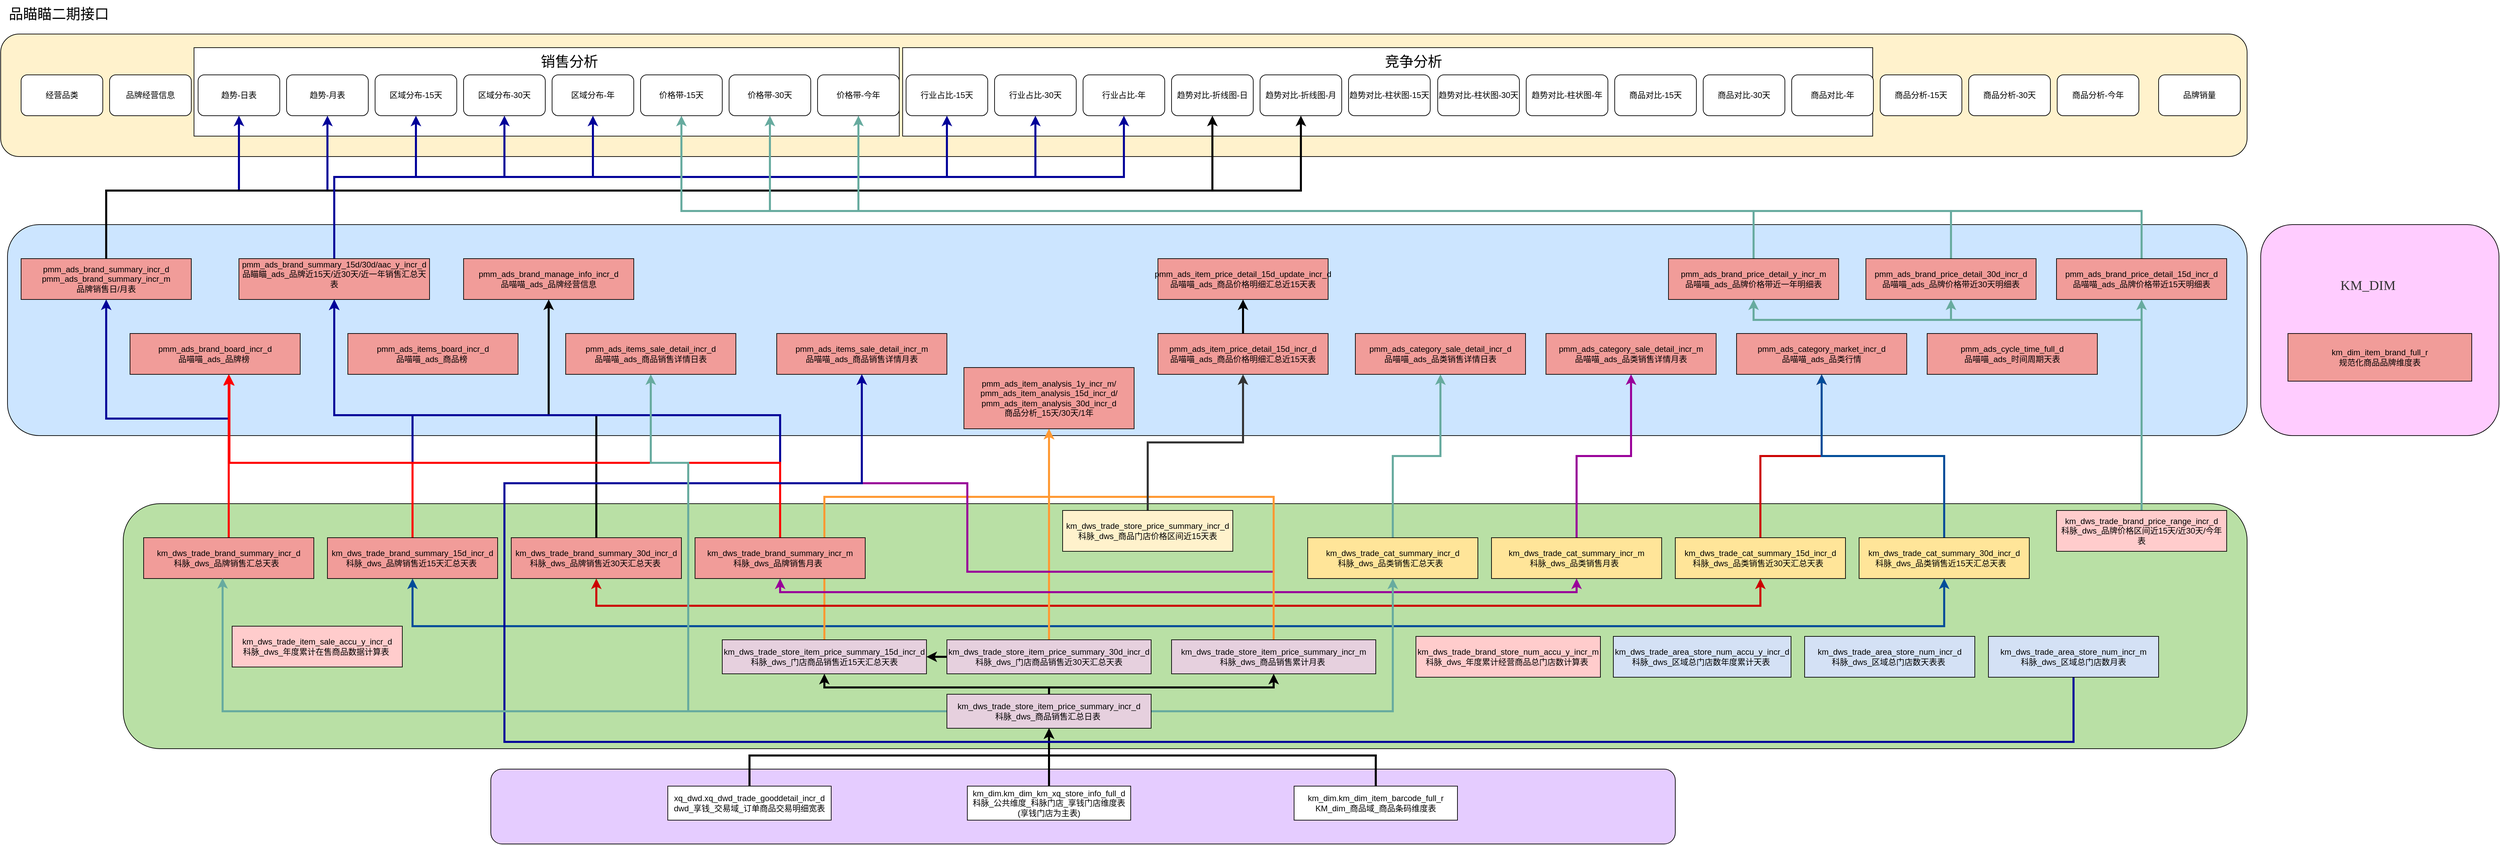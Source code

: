<mxfile version="20.0.3" type="github">
  <diagram id="GRXdiFUCXMEvRZ6O4-sm" name="Page-1">
    <mxGraphModel dx="3504" dy="2312" grid="1" gridSize="10" guides="1" tooltips="1" connect="1" arrows="1" fold="1" page="1" pageScale="1" pageWidth="827" pageHeight="1169" math="0" shadow="0">
      <root>
        <mxCell id="0" />
        <mxCell id="1" parent="0" />
        <mxCell id="sKljZsfezUYDjj32Q7vE-23" value="" style="rounded=1;whiteSpace=wrap;html=1;fillColor=#FFF2CC;" vertex="1" parent="1">
          <mxGeometry x="-540" y="-520" width="3300" height="180" as="geometry" />
        </mxCell>
        <mxCell id="sKljZsfezUYDjj32Q7vE-91" value="" style="rounded=0;whiteSpace=wrap;html=1;fontSize=21;strokeWidth=1;fillColor=#FFFFFF;" vertex="1" parent="1">
          <mxGeometry x="785" y="-500" width="1425" height="130" as="geometry" />
        </mxCell>
        <mxCell id="sKljZsfezUYDjj32Q7vE-89" value="" style="rounded=0;whiteSpace=wrap;html=1;fontSize=21;strokeWidth=1;fillColor=#FFFFFF;" vertex="1" parent="1">
          <mxGeometry x="-256" y="-500" width="1036" height="130" as="geometry" />
        </mxCell>
        <mxCell id="sKljZsfezUYDjj32Q7vE-1" value="" style="rounded=1;whiteSpace=wrap;html=1;fillColor=#CCE5FF;" vertex="1" parent="1">
          <mxGeometry x="-530" y="-240" width="3290" height="310" as="geometry" />
        </mxCell>
        <mxCell id="lTun4g1Iqe6OSymW2BlE-7" value="" style="rounded=1;whiteSpace=wrap;html=1;fillColor=#B9E0A5;" parent="1" vertex="1">
          <mxGeometry x="-360" y="170" width="3120" height="360" as="geometry" />
        </mxCell>
        <mxCell id="lTun4g1Iqe6OSymW2BlE-1" value="" style="rounded=1;whiteSpace=wrap;html=1;fillColor=#E5CCFF;" parent="1" vertex="1">
          <mxGeometry x="180" y="560" width="1740" height="110" as="geometry" />
        </mxCell>
        <mxCell id="lTun4g1Iqe6OSymW2BlE-10" style="edgeStyle=orthogonalEdgeStyle;rounded=0;orthogonalLoop=1;jettySize=auto;html=1;entryX=0.5;entryY=1;entryDx=0;entryDy=0;strokeWidth=3;" parent="1" source="lTun4g1Iqe6OSymW2BlE-2" target="lTun4g1Iqe6OSymW2BlE-9" edge="1">
          <mxGeometry relative="1" as="geometry">
            <Array as="points">
              <mxPoint x="560" y="540" />
              <mxPoint x="1000" y="540" />
            </Array>
          </mxGeometry>
        </mxCell>
        <mxCell id="lTun4g1Iqe6OSymW2BlE-2" value="&lt;div class=&quot;mind-clipboard&quot;&gt;xq_dwd.xq_dwd_trade_gooddetail_incr_d&lt;div&gt;dwd_享钱_交易域_订单商品交易明细宽表&lt;br&gt;&lt;/div&gt;&lt;/div&gt;" style="rounded=0;whiteSpace=wrap;html=1;fillColor=#FFFFFF;" parent="1" vertex="1">
          <mxGeometry x="440" y="585" width="240" height="50" as="geometry" />
        </mxCell>
        <mxCell id="lTun4g1Iqe6OSymW2BlE-11" style="edgeStyle=orthogonalEdgeStyle;rounded=0;orthogonalLoop=1;jettySize=auto;html=1;entryX=0.5;entryY=1;entryDx=0;entryDy=0;strokeWidth=3;" parent="1" source="lTun4g1Iqe6OSymW2BlE-3" target="lTun4g1Iqe6OSymW2BlE-9" edge="1">
          <mxGeometry relative="1" as="geometry" />
        </mxCell>
        <mxCell id="lTun4g1Iqe6OSymW2BlE-3" value="&lt;div class=&quot;mind-clipboard&quot;&gt;&lt;div&gt;&lt;div class=&quot;mind-clipboard&quot;&gt;km_dim.km_dim_km_xq_store_info_full_d&lt;div&gt;科脉_公共维度_科脉门店_享钱门店维度表(享钱门店为主表)&lt;/div&gt;&lt;/div&gt;&lt;/div&gt;&lt;/div&gt;" style="rounded=0;whiteSpace=wrap;html=1;fillColor=#FFFFFF;" parent="1" vertex="1">
          <mxGeometry x="880" y="585" width="240" height="50" as="geometry" />
        </mxCell>
        <mxCell id="lTun4g1Iqe6OSymW2BlE-12" style="edgeStyle=orthogonalEdgeStyle;rounded=0;orthogonalLoop=1;jettySize=auto;html=1;strokeWidth=3;" parent="1" source="lTun4g1Iqe6OSymW2BlE-4" target="lTun4g1Iqe6OSymW2BlE-9" edge="1">
          <mxGeometry relative="1" as="geometry">
            <Array as="points">
              <mxPoint x="1480" y="540" />
              <mxPoint x="1000" y="540" />
            </Array>
          </mxGeometry>
        </mxCell>
        <mxCell id="lTun4g1Iqe6OSymW2BlE-4" value="&lt;div class=&quot;mind-clipboard&quot;&gt;&lt;div class=&quot;mind-clipboard&quot;&gt;&lt;div class=&quot;mind-clipboard&quot;&gt;km_dim.km_dim_item_barcode_full_r&lt;div&gt;KM_dim_商品域_商品条码维度表&lt;/div&gt;&lt;/div&gt;&lt;/div&gt;&lt;/div&gt;" style="rounded=0;whiteSpace=wrap;html=1;fillColor=#FFFFFF;" parent="1" vertex="1">
          <mxGeometry x="1360" y="585" width="240" height="50" as="geometry" />
        </mxCell>
        <mxCell id="lTun4g1Iqe6OSymW2BlE-16" style="edgeStyle=orthogonalEdgeStyle;rounded=0;orthogonalLoop=1;jettySize=auto;html=1;strokeWidth=3;" parent="1" source="lTun4g1Iqe6OSymW2BlE-9" target="lTun4g1Iqe6OSymW2BlE-13" edge="1">
          <mxGeometry relative="1" as="geometry">
            <Array as="points">
              <mxPoint x="1000" y="440" />
              <mxPoint x="670" y="440" />
            </Array>
          </mxGeometry>
        </mxCell>
        <mxCell id="lTun4g1Iqe6OSymW2BlE-17" style="edgeStyle=orthogonalEdgeStyle;rounded=0;orthogonalLoop=1;jettySize=auto;html=1;strokeWidth=3;" parent="1" source="lTun4g1Iqe6OSymW2BlE-9" target="lTun4g1Iqe6OSymW2BlE-15" edge="1">
          <mxGeometry relative="1" as="geometry">
            <Array as="points">
              <mxPoint x="1000" y="440" />
              <mxPoint x="1330" y="440" />
            </Array>
          </mxGeometry>
        </mxCell>
        <mxCell id="lTun4g1Iqe6OSymW2BlE-9" value="&lt;div class=&quot;mind-clipboard&quot;&gt;&lt;div&gt;&lt;div class=&quot;mind-clipboard&quot;&gt;km_dws_trade_store_item_price_summary_incr_d&lt;div&gt;科脉_dws_商品销售汇总日表&amp;nbsp;&lt;br&gt;&lt;/div&gt;&lt;/div&gt;&lt;/div&gt;&lt;/div&gt;" style="rounded=0;whiteSpace=wrap;html=1;fillColor=#FFFFFF;" parent="1" vertex="1">
          <mxGeometry x="850" y="450" width="300" height="50" as="geometry" />
        </mxCell>
        <mxCell id="sKljZsfezUYDjj32Q7vE-51" style="edgeStyle=orthogonalEdgeStyle;rounded=0;orthogonalLoop=1;jettySize=auto;html=1;entryX=0.5;entryY=1;entryDx=0;entryDy=0;fillColor=#994C00;strokeWidth=3;strokeColor=#004C99;" edge="1" parent="1" source="lTun4g1Iqe6OSymW2BlE-13" target="lTun4g1Iqe6OSymW2BlE-20">
          <mxGeometry relative="1" as="geometry">
            <Array as="points">
              <mxPoint x="670" y="350" />
              <mxPoint x="65" y="350" />
            </Array>
          </mxGeometry>
        </mxCell>
        <mxCell id="sKljZsfezUYDjj32Q7vE-58" style="edgeStyle=orthogonalEdgeStyle;rounded=0;orthogonalLoop=1;jettySize=auto;html=1;entryX=0.5;entryY=1;entryDx=0;entryDy=0;strokeColor=#004C99;fillColor=#994C00;strokeWidth=3;" edge="1" parent="1" source="lTun4g1Iqe6OSymW2BlE-13" target="lTun4g1Iqe6OSymW2BlE-28">
          <mxGeometry relative="1" as="geometry">
            <Array as="points">
              <mxPoint x="670" y="350" />
              <mxPoint x="2315" y="350" />
            </Array>
          </mxGeometry>
        </mxCell>
        <mxCell id="sKljZsfezUYDjj32Q7vE-82" style="edgeStyle=orthogonalEdgeStyle;rounded=0;orthogonalLoop=1;jettySize=auto;html=1;entryX=0.5;entryY=1;entryDx=0;entryDy=0;strokeColor=#FF9933;strokeWidth=3;fillColor=#994C00;" edge="1" parent="1" source="lTun4g1Iqe6OSymW2BlE-13" target="sKljZsfezUYDjj32Q7vE-9">
          <mxGeometry relative="1" as="geometry">
            <Array as="points">
              <mxPoint x="670" y="160" />
              <mxPoint x="1000" y="160" />
            </Array>
          </mxGeometry>
        </mxCell>
        <mxCell id="lTun4g1Iqe6OSymW2BlE-13" value="&lt;div class=&quot;mind-clipboard&quot;&gt;&lt;div&gt;&lt;div class=&quot;mind-clipboard&quot;&gt;&lt;div&gt;&lt;div class=&quot;mind-clipboard&quot;&gt;&lt;div&gt;km_dws_trade_store_item_price_summary_15d_incr_d&lt;br&gt;&lt;/div&gt;&lt;div&gt;科脉_dws_门店商品销售近15天汇总天表&lt;br&gt;&lt;/div&gt;&lt;/div&gt;&lt;/div&gt;&lt;/div&gt;&lt;/div&gt;&lt;/div&gt;" style="rounded=0;whiteSpace=wrap;html=1;fillColor=#E6D0DE;" parent="1" vertex="1">
          <mxGeometry x="520" y="370" width="300" height="50" as="geometry" />
        </mxCell>
        <mxCell id="lTun4g1Iqe6OSymW2BlE-18" style="edgeStyle=orthogonalEdgeStyle;rounded=0;orthogonalLoop=1;jettySize=auto;html=1;entryX=1;entryY=0.5;entryDx=0;entryDy=0;strokeWidth=3;" parent="1" source="lTun4g1Iqe6OSymW2BlE-14" target="lTun4g1Iqe6OSymW2BlE-13" edge="1">
          <mxGeometry relative="1" as="geometry" />
        </mxCell>
        <mxCell id="sKljZsfezUYDjj32Q7vE-52" style="edgeStyle=orthogonalEdgeStyle;rounded=0;orthogonalLoop=1;jettySize=auto;html=1;entryX=0.5;entryY=1;entryDx=0;entryDy=0;strokeColor=#CC0000;strokeWidth=3;" edge="1" parent="1" source="lTun4g1Iqe6OSymW2BlE-14" target="lTun4g1Iqe6OSymW2BlE-21">
          <mxGeometry relative="1" as="geometry">
            <Array as="points">
              <mxPoint x="1000" y="320" />
              <mxPoint x="335" y="320" />
            </Array>
          </mxGeometry>
        </mxCell>
        <mxCell id="sKljZsfezUYDjj32Q7vE-56" style="edgeStyle=orthogonalEdgeStyle;rounded=0;orthogonalLoop=1;jettySize=auto;html=1;entryX=0.5;entryY=1;entryDx=0;entryDy=0;strokeColor=#CC0000;strokeWidth=3;" edge="1" parent="1" source="lTun4g1Iqe6OSymW2BlE-14" target="lTun4g1Iqe6OSymW2BlE-27">
          <mxGeometry relative="1" as="geometry">
            <Array as="points">
              <mxPoint x="1000" y="320" />
              <mxPoint x="2045" y="320" />
            </Array>
          </mxGeometry>
        </mxCell>
        <mxCell id="sKljZsfezUYDjj32Q7vE-81" style="edgeStyle=orthogonalEdgeStyle;rounded=0;orthogonalLoop=1;jettySize=auto;html=1;entryX=0.5;entryY=1;entryDx=0;entryDy=0;strokeColor=#FF9933;strokeWidth=3;fillColor=#994C00;" edge="1" parent="1" source="lTun4g1Iqe6OSymW2BlE-14" target="sKljZsfezUYDjj32Q7vE-9">
          <mxGeometry relative="1" as="geometry" />
        </mxCell>
        <mxCell id="lTun4g1Iqe6OSymW2BlE-14" value="&lt;div class=&quot;mind-clipboard&quot;&gt;&lt;div&gt;&lt;div class=&quot;mind-clipboard&quot;&gt;&lt;div&gt;&lt;div class=&quot;mind-clipboard&quot;&gt;&lt;div&gt;km_dws_trade_store_item_price_summary_30d_incr_d&lt;br&gt;&lt;/div&gt;&lt;div&gt;科脉_dws_门店商品销售近30天汇总天表&lt;br&gt;&lt;/div&gt;&lt;/div&gt;&lt;/div&gt;&lt;/div&gt;&lt;/div&gt;&lt;/div&gt;" style="rounded=0;whiteSpace=wrap;html=1;fillColor=#E6D0DE;" parent="1" vertex="1">
          <mxGeometry x="850" y="370" width="300" height="50" as="geometry" />
        </mxCell>
        <mxCell id="sKljZsfezUYDjj32Q7vE-53" style="edgeStyle=orthogonalEdgeStyle;rounded=0;orthogonalLoop=1;jettySize=auto;html=1;strokeWidth=3;strokeColor=#990099;" edge="1" parent="1" source="lTun4g1Iqe6OSymW2BlE-15" target="lTun4g1Iqe6OSymW2BlE-22">
          <mxGeometry relative="1" as="geometry">
            <Array as="points">
              <mxPoint x="1330" y="300" />
              <mxPoint x="605" y="300" />
            </Array>
          </mxGeometry>
        </mxCell>
        <mxCell id="sKljZsfezUYDjj32Q7vE-55" style="edgeStyle=orthogonalEdgeStyle;rounded=0;orthogonalLoop=1;jettySize=auto;html=1;strokeColor=#990099;strokeWidth=3;" edge="1" parent="1" source="lTun4g1Iqe6OSymW2BlE-15" target="lTun4g1Iqe6OSymW2BlE-26">
          <mxGeometry relative="1" as="geometry">
            <Array as="points">
              <mxPoint x="1330" y="300" />
              <mxPoint x="1775" y="300" />
            </Array>
          </mxGeometry>
        </mxCell>
        <mxCell id="sKljZsfezUYDjj32Q7vE-67" style="edgeStyle=orthogonalEdgeStyle;rounded=0;orthogonalLoop=1;jettySize=auto;html=1;strokeColor=#990099;strokeWidth=3;fillColor=#994C00;" edge="1" parent="1" source="lTun4g1Iqe6OSymW2BlE-15" target="sKljZsfezUYDjj32Q7vE-8">
          <mxGeometry relative="1" as="geometry">
            <Array as="points">
              <mxPoint x="1330" y="270" />
              <mxPoint x="880" y="270" />
              <mxPoint x="880" y="140" />
              <mxPoint x="725" y="140" />
            </Array>
          </mxGeometry>
        </mxCell>
        <mxCell id="sKljZsfezUYDjj32Q7vE-83" style="edgeStyle=orthogonalEdgeStyle;rounded=0;orthogonalLoop=1;jettySize=auto;html=1;entryX=0.5;entryY=1;entryDx=0;entryDy=0;strokeColor=#FF9933;strokeWidth=3;fillColor=#994C00;" edge="1" parent="1" source="lTun4g1Iqe6OSymW2BlE-15" target="sKljZsfezUYDjj32Q7vE-9">
          <mxGeometry relative="1" as="geometry">
            <Array as="points">
              <mxPoint x="1330" y="160" />
              <mxPoint x="1000" y="160" />
            </Array>
          </mxGeometry>
        </mxCell>
        <mxCell id="lTun4g1Iqe6OSymW2BlE-15" value="&lt;div class=&quot;mind-clipboard&quot;&gt;&lt;div&gt;&lt;div class=&quot;mind-clipboard&quot;&gt;&lt;div&gt;&lt;div class=&quot;mind-clipboard&quot;&gt;&lt;div&gt;km_dws_trade_store_item_price_summary_incr_m&lt;/div&gt;&lt;div&gt;科脉_dws_商品销售累计月表&amp;nbsp;&lt;br&gt;&lt;/div&gt;&lt;/div&gt;&lt;/div&gt;&lt;/div&gt;&lt;/div&gt;&lt;/div&gt;" style="rounded=0;whiteSpace=wrap;html=1;fillColor=#E6D0DE;" parent="1" vertex="1">
          <mxGeometry x="1180" y="370" width="300" height="50" as="geometry" />
        </mxCell>
        <mxCell id="sKljZsfezUYDjj32Q7vE-70" style="edgeStyle=orthogonalEdgeStyle;rounded=0;orthogonalLoop=1;jettySize=auto;html=1;entryX=0.5;entryY=1;entryDx=0;entryDy=0;strokeColor=#000099;strokeWidth=3;fillColor=#994C00;" edge="1" parent="1" source="lTun4g1Iqe6OSymW2BlE-19" target="sKljZsfezUYDjj32Q7vE-2">
          <mxGeometry relative="1" as="geometry" />
        </mxCell>
        <mxCell id="sKljZsfezUYDjj32Q7vE-74" style="edgeStyle=orthogonalEdgeStyle;rounded=0;orthogonalLoop=1;jettySize=auto;html=1;entryX=0.58;entryY=1;entryDx=0;entryDy=0;entryPerimeter=0;strokeColor=#FF0000;strokeWidth=3;fillColor=#994C00;" edge="1" parent="1" source="lTun4g1Iqe6OSymW2BlE-19" target="sKljZsfezUYDjj32Q7vE-3">
          <mxGeometry relative="1" as="geometry" />
        </mxCell>
        <mxCell id="lTun4g1Iqe6OSymW2BlE-19" value="&lt;div class=&quot;mind-clipboard&quot;&gt;&lt;div&gt;&lt;div class=&quot;mind-clipboard&quot;&gt;&lt;div&gt;&lt;div class=&quot;mind-clipboard&quot;&gt;&lt;div&gt;km_dws_trade_brand_summary_incr_d&lt;div&gt;科脉_dws_品牌销售汇总天表&amp;nbsp;&amp;nbsp;&lt;/div&gt;&lt;/div&gt;&lt;/div&gt;&lt;/div&gt;&lt;/div&gt;&lt;/div&gt;&lt;/div&gt;" style="rounded=0;whiteSpace=wrap;html=1;fillColor=#F19C99;" parent="1" vertex="1">
          <mxGeometry x="-330" y="220" width="250" height="60" as="geometry" />
        </mxCell>
        <mxCell id="sKljZsfezUYDjj32Q7vE-71" style="edgeStyle=orthogonalEdgeStyle;rounded=0;orthogonalLoop=1;jettySize=auto;html=1;strokeColor=#000099;strokeWidth=3;fillColor=#994C00;" edge="1" parent="1" source="lTun4g1Iqe6OSymW2BlE-20" target="sKljZsfezUYDjj32Q7vE-4">
          <mxGeometry relative="1" as="geometry">
            <Array as="points">
              <mxPoint x="65" y="40" />
              <mxPoint x="-50" y="40" />
            </Array>
          </mxGeometry>
        </mxCell>
        <mxCell id="sKljZsfezUYDjj32Q7vE-76" style="edgeStyle=orthogonalEdgeStyle;rounded=0;orthogonalLoop=1;jettySize=auto;html=1;entryX=0.58;entryY=1.017;entryDx=0;entryDy=0;entryPerimeter=0;strokeColor=#FF0000;strokeWidth=3;fillColor=#994C00;" edge="1" parent="1" source="lTun4g1Iqe6OSymW2BlE-20" target="sKljZsfezUYDjj32Q7vE-3">
          <mxGeometry relative="1" as="geometry">
            <Array as="points">
              <mxPoint x="65" y="110" />
              <mxPoint x="-205" y="110" />
            </Array>
          </mxGeometry>
        </mxCell>
        <mxCell id="lTun4g1Iqe6OSymW2BlE-20" value="&lt;div class=&quot;mind-clipboard&quot;&gt;&lt;div&gt;&lt;div class=&quot;mind-clipboard&quot;&gt;&lt;div&gt;&lt;div class=&quot;mind-clipboard&quot;&gt;&lt;div&gt;&lt;div class=&quot;mind-clipboard&quot;&gt;&lt;div&gt;&lt;div class=&quot;mind-clipboard&quot;&gt;km_dws_trade_brand_summary_15d_incr_d&lt;div&gt;科脉_dws_品牌销售近15天汇总天表&amp;nbsp;&lt;br&gt;&lt;/div&gt;&lt;/div&gt;&lt;/div&gt;&lt;/div&gt;&lt;/div&gt;&lt;/div&gt;&lt;/div&gt;&lt;/div&gt;&lt;/div&gt;&lt;/div&gt;" style="rounded=0;whiteSpace=wrap;html=1;fillColor=#F19C99;" parent="1" vertex="1">
          <mxGeometry x="-60" y="220" width="250" height="60" as="geometry" />
        </mxCell>
        <mxCell id="sKljZsfezUYDjj32Q7vE-72" style="edgeStyle=orthogonalEdgeStyle;rounded=0;orthogonalLoop=1;jettySize=auto;html=1;entryX=0.5;entryY=1;entryDx=0;entryDy=0;strokeColor=#000099;strokeWidth=3;fillColor=#994C00;" edge="1" parent="1" source="lTun4g1Iqe6OSymW2BlE-21" target="sKljZsfezUYDjj32Q7vE-4">
          <mxGeometry relative="1" as="geometry">
            <Array as="points">
              <mxPoint x="335" y="40" />
              <mxPoint x="-50" y="40" />
            </Array>
          </mxGeometry>
        </mxCell>
        <mxCell id="sKljZsfezUYDjj32Q7vE-77" style="edgeStyle=orthogonalEdgeStyle;rounded=0;orthogonalLoop=1;jettySize=auto;html=1;entryX=0.584;entryY=1.017;entryDx=0;entryDy=0;entryPerimeter=0;strokeColor=#FF0000;strokeWidth=3;fillColor=#994C00;" edge="1" parent="1" source="lTun4g1Iqe6OSymW2BlE-21" target="sKljZsfezUYDjj32Q7vE-3">
          <mxGeometry relative="1" as="geometry">
            <Array as="points">
              <mxPoint x="335" y="110" />
              <mxPoint x="-204" y="110" />
            </Array>
          </mxGeometry>
        </mxCell>
        <mxCell id="sKljZsfezUYDjj32Q7vE-87" style="edgeStyle=orthogonalEdgeStyle;rounded=0;orthogonalLoop=1;jettySize=auto;html=1;entryX=0.5;entryY=1;entryDx=0;entryDy=0;strokeColor=#000000;strokeWidth=3;fillColor=#994C00;" edge="1" parent="1" source="lTun4g1Iqe6OSymW2BlE-21" target="sKljZsfezUYDjj32Q7vE-6">
          <mxGeometry relative="1" as="geometry">
            <Array as="points">
              <mxPoint x="335" y="40" />
              <mxPoint x="265" y="40" />
            </Array>
          </mxGeometry>
        </mxCell>
        <mxCell id="lTun4g1Iqe6OSymW2BlE-21" value="&lt;div class=&quot;mind-clipboard&quot;&gt;&lt;div&gt;&lt;div class=&quot;mind-clipboard&quot;&gt;&lt;div&gt;&lt;div class=&quot;mind-clipboard&quot;&gt;&lt;div&gt;&lt;div class=&quot;mind-clipboard&quot;&gt;&lt;div&gt;km_dws_trade_brand_summary_30d_incr_d&lt;div&gt;科脉_dws_品牌销售近30天汇总天表&amp;nbsp;&lt;/div&gt;&lt;/div&gt;&lt;/div&gt;&lt;/div&gt;&lt;/div&gt;&lt;/div&gt;&lt;/div&gt;&lt;/div&gt;&lt;/div&gt;" style="rounded=0;whiteSpace=wrap;html=1;fillColor=#F19C99;" parent="1" vertex="1">
          <mxGeometry x="210" y="220" width="250" height="60" as="geometry" />
        </mxCell>
        <mxCell id="sKljZsfezUYDjj32Q7vE-73" style="edgeStyle=orthogonalEdgeStyle;rounded=0;orthogonalLoop=1;jettySize=auto;html=1;entryX=0.5;entryY=1;entryDx=0;entryDy=0;strokeColor=#000099;strokeWidth=3;fillColor=#994C00;" edge="1" parent="1" source="lTun4g1Iqe6OSymW2BlE-22" target="sKljZsfezUYDjj32Q7vE-4">
          <mxGeometry relative="1" as="geometry">
            <Array as="points">
              <mxPoint x="605" y="40" />
              <mxPoint x="-50" y="40" />
            </Array>
          </mxGeometry>
        </mxCell>
        <mxCell id="sKljZsfezUYDjj32Q7vE-79" style="edgeStyle=orthogonalEdgeStyle;rounded=0;orthogonalLoop=1;jettySize=auto;html=1;entryX=0.58;entryY=1;entryDx=0;entryDy=0;entryPerimeter=0;strokeColor=#FF0000;strokeWidth=3;fillColor=#994C00;" edge="1" parent="1" source="lTun4g1Iqe6OSymW2BlE-22" target="sKljZsfezUYDjj32Q7vE-3">
          <mxGeometry relative="1" as="geometry">
            <Array as="points">
              <mxPoint x="605" y="110" />
              <mxPoint x="-205" y="110" />
            </Array>
          </mxGeometry>
        </mxCell>
        <mxCell id="lTun4g1Iqe6OSymW2BlE-22" value="&lt;div class=&quot;mind-clipboard&quot;&gt;&lt;div&gt;&lt;div class=&quot;mind-clipboard&quot;&gt;&lt;div&gt;&lt;div class=&quot;mind-clipboard&quot;&gt;&lt;div&gt;&lt;div class=&quot;mind-clipboard&quot;&gt;km_dws_trade_brand_summary_incr_m&lt;div&gt;科脉_dws_品牌销售月表&amp;nbsp;&amp;nbsp;&lt;br&gt;&lt;/div&gt;&lt;/div&gt;&lt;/div&gt;&lt;/div&gt;&lt;/div&gt;&lt;/div&gt;&lt;/div&gt;&lt;/div&gt;" style="rounded=0;whiteSpace=wrap;html=1;fillColor=#F19C99;" parent="1" vertex="1">
          <mxGeometry x="480" y="220" width="250" height="60" as="geometry" />
        </mxCell>
        <mxCell id="sKljZsfezUYDjj32Q7vE-66" style="edgeStyle=orthogonalEdgeStyle;rounded=0;orthogonalLoop=1;jettySize=auto;html=1;entryX=0.5;entryY=1;entryDx=0;entryDy=0;strokeColor=#333333;strokeWidth=3;fillColor=#994C00;" edge="1" parent="1" source="lTun4g1Iqe6OSymW2BlE-24" target="sKljZsfezUYDjj32Q7vE-10">
          <mxGeometry relative="1" as="geometry" />
        </mxCell>
        <mxCell id="lTun4g1Iqe6OSymW2BlE-24" value="&lt;div class=&quot;mind-clipboard&quot;&gt;&lt;div&gt;&lt;div class=&quot;mind-clipboard&quot;&gt;&lt;div&gt;&lt;div class=&quot;mind-clipboard&quot;&gt;&lt;div&gt;&lt;div class=&quot;mind-clipboard&quot;&gt;km_dws_trade_store_price_summary_incr_d&lt;div&gt;科脉_dws_商品门店价格区间近15天表&lt;/div&gt;&lt;/div&gt;&lt;/div&gt;&lt;/div&gt;&lt;/div&gt;&lt;/div&gt;&lt;/div&gt;&lt;/div&gt;" style="rounded=0;whiteSpace=wrap;html=1;fillColor=#FFF2CC;" parent="1" vertex="1">
          <mxGeometry x="1020" y="180" width="250" height="60" as="geometry" />
        </mxCell>
        <mxCell id="sKljZsfezUYDjj32Q7vE-60" style="edgeStyle=orthogonalEdgeStyle;rounded=0;orthogonalLoop=1;jettySize=auto;html=1;entryX=0.5;entryY=1;entryDx=0;entryDy=0;strokeColor=#67AB9F;strokeWidth=3;fillColor=#994C00;" edge="1" parent="1" source="lTun4g1Iqe6OSymW2BlE-25" target="sKljZsfezUYDjj32Q7vE-12">
          <mxGeometry relative="1" as="geometry" />
        </mxCell>
        <mxCell id="lTun4g1Iqe6OSymW2BlE-25" value="&lt;div class=&quot;mind-clipboard&quot;&gt;&lt;div&gt;&lt;div class=&quot;mind-clipboard&quot;&gt;&lt;div&gt;&lt;div class=&quot;mind-clipboard&quot;&gt;&lt;div&gt;&lt;div class=&quot;mind-clipboard&quot;&gt;km_dws_trade_cat_summary_incr_d&lt;div&gt;科脉_dws_品类销售汇总天表&amp;nbsp;&amp;nbsp;&lt;br&gt;&lt;/div&gt;&lt;/div&gt;&lt;/div&gt;&lt;/div&gt;&lt;/div&gt;&lt;/div&gt;&lt;/div&gt;&lt;/div&gt;" style="rounded=0;whiteSpace=wrap;html=1;fillColor=#FFE599;" parent="1" vertex="1">
          <mxGeometry x="1380" y="220" width="250" height="60" as="geometry" />
        </mxCell>
        <mxCell id="sKljZsfezUYDjj32Q7vE-61" style="edgeStyle=orthogonalEdgeStyle;rounded=0;orthogonalLoop=1;jettySize=auto;html=1;strokeColor=#990099;strokeWidth=3;fillColor=#994C00;" edge="1" parent="1" source="lTun4g1Iqe6OSymW2BlE-26" target="sKljZsfezUYDjj32Q7vE-13">
          <mxGeometry relative="1" as="geometry" />
        </mxCell>
        <mxCell id="lTun4g1Iqe6OSymW2BlE-26" value="&lt;div class=&quot;mind-clipboard&quot;&gt;&lt;div&gt;&lt;div class=&quot;mind-clipboard&quot;&gt;&lt;div&gt;&lt;div class=&quot;mind-clipboard&quot;&gt;&lt;div&gt;&lt;div class=&quot;mind-clipboard&quot;&gt;km_dws_trade_cat_summary_incr_m&lt;div&gt;科脉_dws_品类销售月表&amp;nbsp;&amp;nbsp;&lt;br&gt;&lt;/div&gt;&lt;/div&gt;&lt;/div&gt;&lt;/div&gt;&lt;/div&gt;&lt;/div&gt;&lt;/div&gt;&lt;/div&gt;" style="rounded=0;whiteSpace=wrap;html=1;fillColor=#FFE599;" parent="1" vertex="1">
          <mxGeometry x="1650" y="220" width="250" height="60" as="geometry" />
        </mxCell>
        <mxCell id="sKljZsfezUYDjj32Q7vE-62" style="edgeStyle=orthogonalEdgeStyle;rounded=0;orthogonalLoop=1;jettySize=auto;html=1;entryX=0.5;entryY=1;entryDx=0;entryDy=0;strokeColor=#CC0000;strokeWidth=3;fillColor=#994C00;" edge="1" parent="1" source="lTun4g1Iqe6OSymW2BlE-27" target="sKljZsfezUYDjj32Q7vE-14">
          <mxGeometry relative="1" as="geometry" />
        </mxCell>
        <mxCell id="lTun4g1Iqe6OSymW2BlE-27" value="&lt;div class=&quot;mind-clipboard&quot;&gt;&lt;div&gt;&lt;div class=&quot;mind-clipboard&quot;&gt;&lt;div&gt;&lt;div class=&quot;mind-clipboard&quot;&gt;&lt;div&gt;&lt;div class=&quot;mind-clipboard&quot;&gt;km_dws_trade_cat_summary_15d_incr_d&lt;div&gt;科脉_dws_品类销售近30天汇总天表&amp;nbsp;&amp;nbsp;&lt;br&gt;&lt;/div&gt;&lt;/div&gt;&lt;/div&gt;&lt;/div&gt;&lt;/div&gt;&lt;/div&gt;&lt;/div&gt;&lt;/div&gt;" style="rounded=0;whiteSpace=wrap;html=1;fillColor=#FFE599;" parent="1" vertex="1">
          <mxGeometry x="1920" y="220" width="250" height="60" as="geometry" />
        </mxCell>
        <mxCell id="sKljZsfezUYDjj32Q7vE-63" style="edgeStyle=orthogonalEdgeStyle;rounded=0;orthogonalLoop=1;jettySize=auto;html=1;entryX=0.5;entryY=1;entryDx=0;entryDy=0;strokeColor=#004C99;strokeWidth=3;fillColor=#994C00;" edge="1" parent="1" source="lTun4g1Iqe6OSymW2BlE-28" target="sKljZsfezUYDjj32Q7vE-14">
          <mxGeometry relative="1" as="geometry" />
        </mxCell>
        <mxCell id="lTun4g1Iqe6OSymW2BlE-28" value="&lt;div class=&quot;mind-clipboard&quot;&gt;&lt;div&gt;&lt;div class=&quot;mind-clipboard&quot;&gt;&lt;div&gt;&lt;div class=&quot;mind-clipboard&quot;&gt;&lt;div&gt;&lt;div class=&quot;mind-clipboard&quot;&gt;km_dws_trade_cat_summary_30d_incr_d&lt;div&gt;科脉_dws_品类销售近15天汇总天表&amp;nbsp; &amp;nbsp;&lt;br&gt;&lt;/div&gt;&lt;/div&gt;&lt;/div&gt;&lt;/div&gt;&lt;/div&gt;&lt;/div&gt;&lt;/div&gt;&lt;/div&gt;" style="rounded=0;whiteSpace=wrap;html=1;fillColor=#FFE599;" parent="1" vertex="1">
          <mxGeometry x="2190" y="220" width="250" height="60" as="geometry" />
        </mxCell>
        <mxCell id="lTun4g1Iqe6OSymW2BlE-29" value="&lt;div class=&quot;mind-clipboard&quot;&gt;&lt;div&gt;&lt;div class=&quot;mind-clipboard&quot;&gt;&lt;div&gt;&lt;div class=&quot;mind-clipboard&quot;&gt;&lt;div&gt;&lt;div class=&quot;mind-clipboard&quot;&gt;&lt;div&gt;&lt;div class=&quot;mind-clipboard&quot;&gt;&lt;div&gt;&lt;div class=&quot;mind-clipboard&quot;&gt;km_dws_trade_brand_store_num_accu_y_incr_m&lt;div&gt;科脉_dws_年度累计经营商品总门店数计算表&amp;nbsp;&lt;br&gt;&lt;/div&gt;&lt;/div&gt;&lt;/div&gt;&lt;/div&gt;&lt;/div&gt;&lt;/div&gt;&lt;/div&gt;&lt;/div&gt;&lt;/div&gt;&lt;/div&gt;&lt;/div&gt;&lt;/div&gt;" style="rounded=0;whiteSpace=wrap;html=1;fillColor=#FFCCCC;" parent="1" vertex="1">
          <mxGeometry x="1539" y="365" width="271" height="60" as="geometry" />
        </mxCell>
        <mxCell id="lTun4g1Iqe6OSymW2BlE-30" value="&lt;div class=&quot;mind-clipboard&quot;&gt;&lt;div&gt;&lt;div class=&quot;mind-clipboard&quot;&gt;&lt;div&gt;&lt;div class=&quot;mind-clipboard&quot;&gt;&lt;div&gt;&lt;div class=&quot;mind-clipboard&quot;&gt;&lt;div&gt;&lt;div class=&quot;mind-clipboard&quot;&gt;&lt;div&gt;&lt;div class=&quot;mind-clipboard&quot;&gt;&lt;div&gt;km_dws_trade_area_store_num_accu_y_incr_d&lt;/div&gt;&lt;div&gt;科脉_dws_区域总门店数年度累计天表&amp;nbsp;&lt;br&gt;&lt;/div&gt;&lt;/div&gt;&lt;/div&gt;&lt;/div&gt;&lt;/div&gt;&lt;/div&gt;&lt;/div&gt;&lt;/div&gt;&lt;/div&gt;&lt;/div&gt;&lt;/div&gt;&lt;/div&gt;" style="rounded=0;whiteSpace=wrap;html=1;fillColor=#FFFFFF;" parent="1" vertex="1">
          <mxGeometry x="1829" y="365" width="261" height="60" as="geometry" />
        </mxCell>
        <mxCell id="lTun4g1Iqe6OSymW2BlE-31" value="&lt;div class=&quot;mind-clipboard&quot;&gt;&lt;div&gt;&lt;div class=&quot;mind-clipboard&quot;&gt;&lt;div&gt;&lt;div class=&quot;mind-clipboard&quot;&gt;&lt;div&gt;&lt;div class=&quot;mind-clipboard&quot;&gt;&lt;div&gt;&lt;div class=&quot;mind-clipboard&quot;&gt;&lt;div&gt;&lt;div class=&quot;mind-clipboard&quot;&gt;&lt;div&gt;km_dws_trade_area_store_num_incr_d&lt;/div&gt;&lt;div&gt;科脉_dws_区域总门店数天表表&amp;nbsp;&lt;br&gt;&lt;/div&gt;&lt;/div&gt;&lt;/div&gt;&lt;/div&gt;&lt;/div&gt;&lt;/div&gt;&lt;/div&gt;&lt;/div&gt;&lt;/div&gt;&lt;/div&gt;&lt;/div&gt;&lt;/div&gt;" style="rounded=0;whiteSpace=wrap;html=1;fillColor=#FFFFFF;" parent="1" vertex="1">
          <mxGeometry x="2110" y="365" width="250" height="60" as="geometry" />
        </mxCell>
        <mxCell id="sKljZsfezUYDjj32Q7vE-69" style="edgeStyle=orthogonalEdgeStyle;rounded=0;orthogonalLoop=1;jettySize=auto;html=1;strokeColor=#000099;strokeWidth=3;fillColor=#994C00;entryX=0.5;entryY=1;entryDx=0;entryDy=0;" edge="1" parent="1" source="lTun4g1Iqe6OSymW2BlE-32" target="sKljZsfezUYDjj32Q7vE-8">
          <mxGeometry relative="1" as="geometry">
            <Array as="points">
              <mxPoint x="2505" y="520" />
              <mxPoint x="200" y="520" />
              <mxPoint x="200" y="140" />
              <mxPoint x="725" y="140" />
            </Array>
          </mxGeometry>
        </mxCell>
        <mxCell id="lTun4g1Iqe6OSymW2BlE-32" value="&lt;div class=&quot;mind-clipboard&quot;&gt;&lt;div&gt;&lt;div class=&quot;mind-clipboard&quot;&gt;&lt;div&gt;&lt;div class=&quot;mind-clipboard&quot;&gt;&lt;div&gt;&lt;div class=&quot;mind-clipboard&quot;&gt;&lt;div&gt;&lt;div class=&quot;mind-clipboard&quot;&gt;&lt;div&gt;km_dws_trade_area_store_num_incr_m&lt;/div&gt;&lt;div&gt;科脉_dws_区域总门店数月表&lt;br&gt;&lt;/div&gt;&lt;/div&gt;&lt;/div&gt;&lt;/div&gt;&lt;/div&gt;&lt;/div&gt;&lt;/div&gt;&lt;/div&gt;&lt;/div&gt;&lt;/div&gt;" style="rounded=0;whiteSpace=wrap;html=1;fillColor=#D4E1F5;" parent="1" vertex="1">
          <mxGeometry x="2380" y="365" width="250" height="60" as="geometry" />
        </mxCell>
        <mxCell id="sKljZsfezUYDjj32Q7vE-64" style="edgeStyle=orthogonalEdgeStyle;rounded=0;orthogonalLoop=1;jettySize=auto;html=1;strokeColor=#67AB9F;strokeWidth=3;fillColor=#994C00;" edge="1" parent="1" source="lTun4g1Iqe6OSymW2BlE-33" target="sKljZsfezUYDjj32Q7vE-18">
          <mxGeometry relative="1" as="geometry" />
        </mxCell>
        <mxCell id="sKljZsfezUYDjj32Q7vE-85" style="edgeStyle=orthogonalEdgeStyle;rounded=0;orthogonalLoop=1;jettySize=auto;html=1;entryX=0.5;entryY=1;entryDx=0;entryDy=0;strokeColor=#67AB9F;strokeWidth=3;fillColor=#994C00;" edge="1" parent="1" source="lTun4g1Iqe6OSymW2BlE-33" target="sKljZsfezUYDjj32Q7vE-17">
          <mxGeometry relative="1" as="geometry">
            <Array as="points">
              <mxPoint x="2605" y="-100" />
              <mxPoint x="2325" y="-100" />
            </Array>
          </mxGeometry>
        </mxCell>
        <mxCell id="sKljZsfezUYDjj32Q7vE-86" style="edgeStyle=orthogonalEdgeStyle;rounded=0;orthogonalLoop=1;jettySize=auto;html=1;entryX=0.5;entryY=1;entryDx=0;entryDy=0;strokeColor=#67AB9F;strokeWidth=3;fillColor=#994C00;" edge="1" parent="1" source="lTun4g1Iqe6OSymW2BlE-33" target="sKljZsfezUYDjj32Q7vE-16">
          <mxGeometry relative="1" as="geometry">
            <Array as="points">
              <mxPoint x="2605" y="-100" />
              <mxPoint x="2035" y="-100" />
            </Array>
          </mxGeometry>
        </mxCell>
        <mxCell id="lTun4g1Iqe6OSymW2BlE-33" value="&lt;div class=&quot;mind-clipboard&quot;&gt;&lt;div&gt;&lt;div class=&quot;mind-clipboard&quot;&gt;&lt;div&gt;&lt;div class=&quot;mind-clipboard&quot;&gt;&lt;div&gt;&lt;div class=&quot;mind-clipboard&quot;&gt;&lt;div&gt;&lt;div class=&quot;mind-clipboard&quot;&gt;&lt;div&gt;km_dws_trade_brand_price_range_incr_d&lt;br&gt;&lt;/div&gt;&lt;div&gt;科脉_dws_品牌价格区间近15天/近30天/今年表&lt;br&gt;&lt;/div&gt;&lt;/div&gt;&lt;/div&gt;&lt;/div&gt;&lt;/div&gt;&lt;/div&gt;&lt;/div&gt;&lt;/div&gt;&lt;/div&gt;&lt;/div&gt;" style="rounded=0;whiteSpace=wrap;html=1;fillColor=#FFCCCC;" parent="1" vertex="1">
          <mxGeometry x="2480" y="180" width="250" height="60" as="geometry" />
        </mxCell>
        <mxCell id="lTun4g1Iqe6OSymW2BlE-34" value="&lt;div class=&quot;mind-clipboard&quot;&gt;&lt;div&gt;&lt;div class=&quot;mind-clipboard&quot;&gt;&lt;div&gt;&lt;div class=&quot;mind-clipboard&quot;&gt;&lt;div&gt;&lt;div class=&quot;mind-clipboard&quot;&gt;&lt;div&gt;&lt;div class=&quot;mind-clipboard&quot;&gt;&lt;div&gt;&lt;div class=&quot;mind-clipboard&quot;&gt;&lt;div&gt;km_dws_trade_area_store_num_accu_y_incr_d&lt;/div&gt;&lt;div&gt;科脉_dws_区域总门店数年度累计天表&amp;nbsp;&lt;br&gt;&lt;/div&gt;&lt;/div&gt;&lt;/div&gt;&lt;/div&gt;&lt;/div&gt;&lt;/div&gt;&lt;/div&gt;&lt;/div&gt;&lt;/div&gt;&lt;/div&gt;&lt;/div&gt;&lt;/div&gt;" style="rounded=0;whiteSpace=wrap;html=1;fillColor=#D4E1F5;" parent="1" vertex="1">
          <mxGeometry x="1829" y="365" width="261" height="60" as="geometry" />
        </mxCell>
        <mxCell id="lTun4g1Iqe6OSymW2BlE-35" value="&lt;div class=&quot;mind-clipboard&quot;&gt;&lt;div&gt;&lt;div class=&quot;mind-clipboard&quot;&gt;&lt;div&gt;&lt;div class=&quot;mind-clipboard&quot;&gt;&lt;div&gt;&lt;div class=&quot;mind-clipboard&quot;&gt;&lt;div&gt;&lt;div class=&quot;mind-clipboard&quot;&gt;&lt;div&gt;&lt;div class=&quot;mind-clipboard&quot;&gt;&lt;div&gt;km_dws_trade_area_store_num_incr_d&lt;/div&gt;&lt;div&gt;科脉_dws_区域总门店数天表表&amp;nbsp;&lt;br&gt;&lt;/div&gt;&lt;/div&gt;&lt;/div&gt;&lt;/div&gt;&lt;/div&gt;&lt;/div&gt;&lt;/div&gt;&lt;/div&gt;&lt;/div&gt;&lt;/div&gt;&lt;/div&gt;&lt;/div&gt;" style="rounded=0;whiteSpace=wrap;html=1;fillColor=#D4E1F5;" parent="1" vertex="1">
          <mxGeometry x="2110" y="365" width="250" height="60" as="geometry" />
        </mxCell>
        <mxCell id="lTun4g1Iqe6OSymW2BlE-36" value="&lt;div class=&quot;mind-clipboard&quot;&gt;&lt;div&gt;&lt;div class=&quot;mind-clipboard&quot;&gt;km_dws_trade_store_item_price_summary_incr_d&lt;div&gt;科脉_dws_商品销售汇总日表&amp;nbsp;&lt;br&gt;&lt;/div&gt;&lt;/div&gt;&lt;/div&gt;&lt;/div&gt;" style="rounded=0;whiteSpace=wrap;html=1;fillColor=#FFFFFF;" parent="1" vertex="1">
          <mxGeometry x="850" y="450" width="300" height="50" as="geometry" />
        </mxCell>
        <mxCell id="sKljZsfezUYDjj32Q7vE-50" style="edgeStyle=orthogonalEdgeStyle;rounded=0;orthogonalLoop=1;jettySize=auto;html=1;entryX=0.464;entryY=0.99;entryDx=0;entryDy=0;entryPerimeter=0;strokeColor=#67AB9F;strokeWidth=3;" edge="1" parent="1" source="lTun4g1Iqe6OSymW2BlE-37" target="lTun4g1Iqe6OSymW2BlE-19">
          <mxGeometry relative="1" as="geometry" />
        </mxCell>
        <mxCell id="sKljZsfezUYDjj32Q7vE-54" style="edgeStyle=orthogonalEdgeStyle;rounded=0;orthogonalLoop=1;jettySize=auto;html=1;entryX=0.5;entryY=1;entryDx=0;entryDy=0;strokeWidth=3;strokeColor=#67AB9F;" edge="1" parent="1" source="lTun4g1Iqe6OSymW2BlE-37" target="lTun4g1Iqe6OSymW2BlE-25">
          <mxGeometry relative="1" as="geometry" />
        </mxCell>
        <mxCell id="sKljZsfezUYDjj32Q7vE-68" style="edgeStyle=orthogonalEdgeStyle;rounded=0;orthogonalLoop=1;jettySize=auto;html=1;entryX=0.5;entryY=1;entryDx=0;entryDy=0;strokeColor=#67AB9F;strokeWidth=3;fillColor=#994C00;" edge="1" parent="1" source="lTun4g1Iqe6OSymW2BlE-37" target="sKljZsfezUYDjj32Q7vE-7">
          <mxGeometry relative="1" as="geometry">
            <Array as="points">
              <mxPoint x="470" y="475" />
              <mxPoint x="470" y="110" />
              <mxPoint x="415" y="110" />
            </Array>
          </mxGeometry>
        </mxCell>
        <mxCell id="lTun4g1Iqe6OSymW2BlE-37" value="&lt;div class=&quot;mind-clipboard&quot;&gt;&lt;div&gt;&lt;div class=&quot;mind-clipboard&quot;&gt;km_dws_trade_store_item_price_summary_incr_d&lt;div&gt;科脉_dws_商品销售汇总日表&amp;nbsp;&lt;br&gt;&lt;/div&gt;&lt;/div&gt;&lt;/div&gt;&lt;/div&gt;" style="rounded=0;whiteSpace=wrap;html=1;fillColor=#E6D0DE;" parent="1" vertex="1">
          <mxGeometry x="850" y="450" width="300" height="50" as="geometry" />
        </mxCell>
        <mxCell id="lTun4g1Iqe6OSymW2BlE-38" value="&lt;div class=&quot;mind-clipboard&quot;&gt;&lt;div&gt;&lt;div class=&quot;mind-clipboard&quot;&gt;&lt;div&gt;&lt;div class=&quot;mind-clipboard&quot;&gt;&lt;div&gt;&lt;div class=&quot;mind-clipboard&quot;&gt;km_dws_trade_item_sale_accu_y_incr_d&lt;div&gt;科脉_dws_年度累计在售商品数据计算表&amp;nbsp;&lt;br&gt;&lt;/div&gt;&lt;/div&gt;&lt;/div&gt;&lt;/div&gt;&lt;/div&gt;&lt;/div&gt;&lt;/div&gt;&lt;/div&gt;" style="rounded=0;whiteSpace=wrap;html=1;fillColor=#FFCCCC;" parent="1" vertex="1">
          <mxGeometry x="-200" y="350" width="250" height="60" as="geometry" />
        </mxCell>
        <mxCell id="sKljZsfezUYDjj32Q7vE-96" style="edgeStyle=orthogonalEdgeStyle;rounded=0;orthogonalLoop=1;jettySize=auto;html=1;entryX=0.5;entryY=1;entryDx=0;entryDy=0;fontSize=11;strokeColor=#000099;strokeWidth=3;fillColor=#994C00;" edge="1" parent="1" source="sKljZsfezUYDjj32Q7vE-2" target="sKljZsfezUYDjj32Q7vE-26">
          <mxGeometry relative="1" as="geometry">
            <Array as="points">
              <mxPoint x="-385" y="-290" />
              <mxPoint x="-190" y="-290" />
            </Array>
          </mxGeometry>
        </mxCell>
        <mxCell id="sKljZsfezUYDjj32Q7vE-97" style="edgeStyle=orthogonalEdgeStyle;rounded=0;orthogonalLoop=1;jettySize=auto;html=1;fontSize=11;strokeColor=#000099;strokeWidth=3;fillColor=#994C00;" edge="1" parent="1" source="sKljZsfezUYDjj32Q7vE-2" target="sKljZsfezUYDjj32Q7vE-27">
          <mxGeometry relative="1" as="geometry">
            <Array as="points">
              <mxPoint x="-385" y="-290" />
              <mxPoint x="-60" y="-290" />
            </Array>
          </mxGeometry>
        </mxCell>
        <mxCell id="sKljZsfezUYDjj32Q7vE-108" style="edgeStyle=orthogonalEdgeStyle;rounded=0;orthogonalLoop=1;jettySize=auto;html=1;entryX=0.5;entryY=1;entryDx=0;entryDy=0;fontSize=21;strokeColor=#000000;strokeWidth=3;fillColor=#994C00;" edge="1" parent="1" source="sKljZsfezUYDjj32Q7vE-2" target="sKljZsfezUYDjj32Q7vE-37">
          <mxGeometry relative="1" as="geometry">
            <Array as="points">
              <mxPoint x="-385" y="-290" />
              <mxPoint x="1240" y="-290" />
            </Array>
          </mxGeometry>
        </mxCell>
        <mxCell id="sKljZsfezUYDjj32Q7vE-109" style="edgeStyle=orthogonalEdgeStyle;rounded=0;orthogonalLoop=1;jettySize=auto;html=1;fontSize=21;strokeColor=#000000;strokeWidth=3;fillColor=#994C00;" edge="1" parent="1" source="sKljZsfezUYDjj32Q7vE-2" target="sKljZsfezUYDjj32Q7vE-38">
          <mxGeometry relative="1" as="geometry">
            <Array as="points">
              <mxPoint x="-385" y="-290" />
              <mxPoint x="1370" y="-290" />
            </Array>
          </mxGeometry>
        </mxCell>
        <mxCell id="sKljZsfezUYDjj32Q7vE-2" value="&lt;div class=&quot;mind-clipboard&quot;&gt;&lt;div&gt;&lt;div class=&quot;mind-clipboard&quot;&gt;&lt;div&gt;&lt;div class=&quot;mind-clipboard&quot;&gt;&lt;div&gt;&lt;div class=&quot;mind-clipboard&quot;&gt;pmm_ads_brand_summary_incr_d&lt;/div&gt;&lt;div class=&quot;mind-clipboard&quot;&gt;pmm_ads_brand_summary_incr_m&lt;div&gt;品牌销售日/月表&lt;br&gt;&lt;/div&gt;&lt;/div&gt;&lt;/div&gt;&lt;/div&gt;&lt;/div&gt;&lt;/div&gt;&lt;/div&gt;&lt;/div&gt;" style="rounded=0;whiteSpace=wrap;html=1;fillColor=#F19C99;" vertex="1" parent="1">
          <mxGeometry x="-510" y="-190" width="250" height="60" as="geometry" />
        </mxCell>
        <mxCell id="sKljZsfezUYDjj32Q7vE-3" value="&lt;div class=&quot;mind-clipboard&quot;&gt;&lt;div&gt;&lt;div class=&quot;mind-clipboard&quot;&gt;&lt;div&gt;&lt;div class=&quot;mind-clipboard&quot;&gt;&lt;div&gt;&lt;div class=&quot;mind-clipboard&quot;&gt;pmm_ads_brand_board_incr_d&lt;div&gt;品喵喵_ads_品牌榜&amp;nbsp;&lt;br&gt;&lt;/div&gt;&lt;/div&gt;&lt;/div&gt;&lt;/div&gt;&lt;/div&gt;&lt;/div&gt;&lt;/div&gt;&lt;/div&gt;" style="rounded=0;whiteSpace=wrap;html=1;fillColor=#F19C99;" vertex="1" parent="1">
          <mxGeometry x="-350" y="-80" width="250" height="60" as="geometry" />
        </mxCell>
        <mxCell id="sKljZsfezUYDjj32Q7vE-98" style="edgeStyle=orthogonalEdgeStyle;rounded=0;orthogonalLoop=1;jettySize=auto;html=1;entryX=0.5;entryY=1;entryDx=0;entryDy=0;fontSize=11;strokeColor=#000099;strokeWidth=3;fillColor=#994C00;" edge="1" parent="1" source="sKljZsfezUYDjj32Q7vE-4" target="sKljZsfezUYDjj32Q7vE-28">
          <mxGeometry relative="1" as="geometry">
            <Array as="points">
              <mxPoint x="-50" y="-310" />
              <mxPoint x="70" y="-310" />
            </Array>
          </mxGeometry>
        </mxCell>
        <mxCell id="sKljZsfezUYDjj32Q7vE-99" style="edgeStyle=orthogonalEdgeStyle;rounded=0;orthogonalLoop=1;jettySize=auto;html=1;fontSize=11;strokeColor=#000099;strokeWidth=3;fillColor=#994C00;" edge="1" parent="1" source="sKljZsfezUYDjj32Q7vE-4" target="sKljZsfezUYDjj32Q7vE-29">
          <mxGeometry relative="1" as="geometry">
            <Array as="points">
              <mxPoint x="-50" y="-310" />
              <mxPoint x="200" y="-310" />
            </Array>
          </mxGeometry>
        </mxCell>
        <mxCell id="sKljZsfezUYDjj32Q7vE-100" style="edgeStyle=orthogonalEdgeStyle;rounded=0;orthogonalLoop=1;jettySize=auto;html=1;entryX=0.5;entryY=1;entryDx=0;entryDy=0;fontSize=11;strokeColor=#000099;strokeWidth=3;fillColor=#994C00;" edge="1" parent="1" source="sKljZsfezUYDjj32Q7vE-4" target="sKljZsfezUYDjj32Q7vE-30">
          <mxGeometry relative="1" as="geometry">
            <Array as="points">
              <mxPoint x="-50" y="-310" />
              <mxPoint x="330" y="-310" />
            </Array>
          </mxGeometry>
        </mxCell>
        <mxCell id="sKljZsfezUYDjj32Q7vE-104" style="edgeStyle=orthogonalEdgeStyle;rounded=0;orthogonalLoop=1;jettySize=auto;html=1;entryX=0.5;entryY=1;entryDx=0;entryDy=0;fontSize=11;strokeColor=#000099;strokeWidth=3;fillColor=#994C00;" edge="1" parent="1" source="sKljZsfezUYDjj32Q7vE-4" target="sKljZsfezUYDjj32Q7vE-34">
          <mxGeometry relative="1" as="geometry">
            <Array as="points">
              <mxPoint x="-50" y="-310" />
              <mxPoint x="850" y="-310" />
            </Array>
          </mxGeometry>
        </mxCell>
        <mxCell id="sKljZsfezUYDjj32Q7vE-106" style="edgeStyle=orthogonalEdgeStyle;rounded=0;orthogonalLoop=1;jettySize=auto;html=1;fontSize=11;strokeColor=#000099;strokeWidth=3;fillColor=#994C00;" edge="1" parent="1" source="sKljZsfezUYDjj32Q7vE-4" target="sKljZsfezUYDjj32Q7vE-35">
          <mxGeometry relative="1" as="geometry">
            <Array as="points">
              <mxPoint x="-50" y="-310" />
              <mxPoint x="980" y="-310" />
            </Array>
          </mxGeometry>
        </mxCell>
        <mxCell id="sKljZsfezUYDjj32Q7vE-107" style="edgeStyle=orthogonalEdgeStyle;rounded=0;orthogonalLoop=1;jettySize=auto;html=1;entryX=0.5;entryY=1;entryDx=0;entryDy=0;fontSize=11;strokeColor=#000099;strokeWidth=3;fillColor=#994C00;" edge="1" parent="1" source="sKljZsfezUYDjj32Q7vE-4" target="sKljZsfezUYDjj32Q7vE-36">
          <mxGeometry relative="1" as="geometry">
            <Array as="points">
              <mxPoint x="-50" y="-310" />
              <mxPoint x="1110" y="-310" />
            </Array>
          </mxGeometry>
        </mxCell>
        <mxCell id="sKljZsfezUYDjj32Q7vE-4" value="&lt;div class=&quot;mind-clipboard&quot;&gt;&lt;div class=&quot;mind-clipboard&quot;&gt;&lt;div class=&quot;mind-clipboard&quot;&gt;&lt;div class=&quot;mind-clipboard&quot;&gt;pmm_ads_brand_summary_15d/30d/aac_y_&lt;span style=&quot;background-color: initial;&quot;&gt;i&lt;/span&gt;&lt;span style=&quot;background-color: initial;&quot;&gt;ncr_d&lt;/span&gt;&lt;/div&gt;&lt;div class=&quot;mind-clipboard&quot;&gt;&lt;div&gt;品瞄瞄_ads_品牌近15天/&lt;span style=&quot;background-color: initial;&quot;&gt;近30天/近一年销售汇总天表&lt;/span&gt;&lt;/div&gt;&lt;div&gt;&lt;br&gt;&lt;/div&gt;&lt;/div&gt;&lt;/div&gt;&lt;/div&gt;&lt;/div&gt;" style="rounded=0;whiteSpace=wrap;html=1;fillColor=#F19C99;" vertex="1" parent="1">
          <mxGeometry x="-190" y="-190" width="280" height="60" as="geometry" />
        </mxCell>
        <mxCell id="sKljZsfezUYDjj32Q7vE-5" value="&lt;div class=&quot;mind-clipboard&quot;&gt;&lt;div&gt;&lt;div class=&quot;mind-clipboard&quot;&gt;&lt;div&gt;&lt;div class=&quot;mind-clipboard&quot;&gt;&lt;div&gt;&lt;div class=&quot;mind-clipboard&quot;&gt;pmm_ads_items_board_incr_d&lt;div&gt;品喵喵_ads_商品榜&amp;nbsp;&lt;br&gt;&lt;/div&gt;&lt;/div&gt;&lt;/div&gt;&lt;/div&gt;&lt;/div&gt;&lt;/div&gt;&lt;/div&gt;&lt;/div&gt;" style="rounded=0;whiteSpace=wrap;html=1;fillColor=#F19C99;" vertex="1" parent="1">
          <mxGeometry x="-30" y="-80" width="250" height="60" as="geometry" />
        </mxCell>
        <mxCell id="sKljZsfezUYDjj32Q7vE-6" value="&lt;div class=&quot;mind-clipboard&quot;&gt;&lt;div&gt;&lt;div class=&quot;mind-clipboard&quot;&gt;&lt;div&gt;&lt;div class=&quot;mind-clipboard&quot;&gt;&lt;div&gt;&lt;div class=&quot;mind-clipboard&quot;&gt;pmm_ads_brand_manage_info_incr_d&lt;div&gt;品喵喵_ads_品牌经营信息&lt;br&gt;&lt;/div&gt;&lt;/div&gt;&lt;/div&gt;&lt;/div&gt;&lt;/div&gt;&lt;/div&gt;&lt;/div&gt;&lt;/div&gt;" style="rounded=0;whiteSpace=wrap;html=1;fillColor=#F19C99;" vertex="1" parent="1">
          <mxGeometry x="140" y="-190" width="250" height="60" as="geometry" />
        </mxCell>
        <mxCell id="sKljZsfezUYDjj32Q7vE-7" value="&lt;div class=&quot;mind-clipboard&quot;&gt;&lt;div&gt;&lt;div class=&quot;mind-clipboard&quot;&gt;&lt;div&gt;&lt;div class=&quot;mind-clipboard&quot;&gt;&lt;div&gt;&lt;div class=&quot;mind-clipboard&quot;&gt;pmm_ads_items_sale_detail_incr_d&lt;div&gt;品喵喵_ads_商品销售详情日表&lt;br&gt;&lt;/div&gt;&lt;/div&gt;&lt;/div&gt;&lt;/div&gt;&lt;/div&gt;&lt;/div&gt;&lt;/div&gt;&lt;/div&gt;" style="rounded=0;whiteSpace=wrap;html=1;fillColor=#F19C99;" vertex="1" parent="1">
          <mxGeometry x="290" y="-80" width="250" height="60" as="geometry" />
        </mxCell>
        <mxCell id="sKljZsfezUYDjj32Q7vE-8" value="&lt;div class=&quot;mind-clipboard&quot;&gt;&lt;div&gt;&lt;div class=&quot;mind-clipboard&quot;&gt;&lt;div&gt;&lt;div class=&quot;mind-clipboard&quot;&gt;&lt;div&gt;&lt;div class=&quot;mind-clipboard&quot;&gt;pmm_ads_items_sale_detail_incr_m&lt;div&gt;品喵喵_ads_商品销售详情月表&lt;br&gt;&lt;/div&gt;&lt;/div&gt;&lt;/div&gt;&lt;/div&gt;&lt;/div&gt;&lt;/div&gt;&lt;/div&gt;&lt;/div&gt;" style="rounded=0;whiteSpace=wrap;html=1;fillColor=#F19C99;" vertex="1" parent="1">
          <mxGeometry x="600" y="-80" width="250" height="60" as="geometry" />
        </mxCell>
        <mxCell id="sKljZsfezUYDjj32Q7vE-9" value="&lt;div class=&quot;mind-clipboard&quot;&gt;&lt;div&gt;&lt;div class=&quot;mind-clipboard&quot;&gt;&lt;div&gt;&lt;div class=&quot;mind-clipboard&quot;&gt;&lt;div&gt;&lt;div class=&quot;mind-clipboard&quot;&gt;&lt;div&gt;pmm_ads_item_analysis_1y_incr_m/&lt;/div&gt;&lt;div&gt;pmm_ads_item_analysis_15d_incr_d/&lt;/div&gt;&lt;div&gt;pmm_ads_item_analysis_30d_incr_d&lt;br&gt;&lt;/div&gt;&lt;div&gt;商品分析_15天/30天/1年&lt;/div&gt;&lt;/div&gt;&lt;/div&gt;&lt;/div&gt;&lt;/div&gt;&lt;/div&gt;&lt;/div&gt;&lt;/div&gt;" style="rounded=0;whiteSpace=wrap;html=1;fillColor=#F19C99;" vertex="1" parent="1">
          <mxGeometry x="875" y="-30" width="250" height="90" as="geometry" />
        </mxCell>
        <mxCell id="sKljZsfezUYDjj32Q7vE-84" style="edgeStyle=orthogonalEdgeStyle;rounded=0;orthogonalLoop=1;jettySize=auto;html=1;strokeColor=#000000;strokeWidth=3;fillColor=#994C00;" edge="1" parent="1" source="sKljZsfezUYDjj32Q7vE-10" target="sKljZsfezUYDjj32Q7vE-11">
          <mxGeometry relative="1" as="geometry" />
        </mxCell>
        <mxCell id="sKljZsfezUYDjj32Q7vE-10" value="&lt;div class=&quot;mind-clipboard&quot;&gt;&lt;div&gt;&lt;div class=&quot;mind-clipboard&quot;&gt;&lt;div&gt;&lt;div class=&quot;mind-clipboard&quot;&gt;&lt;div&gt;&lt;div class=&quot;mind-clipboard&quot;&gt;pmm_ads_item_price_detail_15d_incr_d&lt;div&gt;品喵喵_ads_商品价格明细汇总近15天表&lt;br&gt;&lt;/div&gt;&lt;/div&gt;&lt;/div&gt;&lt;/div&gt;&lt;/div&gt;&lt;/div&gt;&lt;/div&gt;&lt;/div&gt;" style="rounded=0;whiteSpace=wrap;html=1;fillColor=#F19C99;" vertex="1" parent="1">
          <mxGeometry x="1160" y="-80" width="250" height="60" as="geometry" />
        </mxCell>
        <mxCell id="sKljZsfezUYDjj32Q7vE-11" value="&lt;div class=&quot;mind-clipboard&quot;&gt;&lt;div&gt;&lt;div class=&quot;mind-clipboard&quot;&gt;&lt;div&gt;&lt;div class=&quot;mind-clipboard&quot;&gt;&lt;div&gt;&lt;div class=&quot;mind-clipboard&quot;&gt;&lt;div&gt;&lt;div class=&quot;mind-clipboard&quot;&gt;pmm_ads_item_price_detail_15d_update_incr_d&lt;div&gt;品喵喵_ads_商品价格明细汇总近15天表&lt;br&gt;&lt;/div&gt;&lt;/div&gt;&lt;/div&gt;&lt;/div&gt;&lt;/div&gt;&lt;/div&gt;&lt;/div&gt;&lt;/div&gt;&lt;/div&gt;&lt;/div&gt;" style="rounded=0;whiteSpace=wrap;html=1;fillColor=#F19C99;" vertex="1" parent="1">
          <mxGeometry x="1160" y="-190" width="250" height="60" as="geometry" />
        </mxCell>
        <mxCell id="sKljZsfezUYDjj32Q7vE-12" value="&lt;div class=&quot;mind-clipboard&quot;&gt;&lt;div&gt;&lt;div class=&quot;mind-clipboard&quot;&gt;&lt;div&gt;&lt;div class=&quot;mind-clipboard&quot;&gt;&lt;div&gt;&lt;div class=&quot;mind-clipboard&quot;&gt;&lt;div&gt;&lt;div class=&quot;mind-clipboard&quot;&gt;pmm_ads_category_sale_detail_incr_d&lt;div&gt;品喵喵_ads_品类销售详情日表&lt;br&gt;&lt;/div&gt;&lt;/div&gt;&lt;/div&gt;&lt;/div&gt;&lt;/div&gt;&lt;/div&gt;&lt;/div&gt;&lt;/div&gt;&lt;/div&gt;&lt;/div&gt;" style="rounded=0;whiteSpace=wrap;html=1;fillColor=#F19C99;" vertex="1" parent="1">
          <mxGeometry x="1450" y="-80" width="250" height="60" as="geometry" />
        </mxCell>
        <mxCell id="sKljZsfezUYDjj32Q7vE-13" value="&lt;div class=&quot;mind-clipboard&quot;&gt;&lt;div&gt;&lt;div class=&quot;mind-clipboard&quot;&gt;&lt;div&gt;&lt;div class=&quot;mind-clipboard&quot;&gt;&lt;div&gt;&lt;div class=&quot;mind-clipboard&quot;&gt;&lt;div&gt;&lt;div class=&quot;mind-clipboard&quot;&gt;&lt;div&gt;&lt;div class=&quot;mind-clipboard&quot;&gt;pmm_ads_category_sale_detail_incr_m&lt;div&gt;品喵喵_ads_品类销售详情月表&lt;br&gt;&lt;/div&gt;&lt;/div&gt;&lt;/div&gt;&lt;/div&gt;&lt;/div&gt;&lt;/div&gt;&lt;/div&gt;&lt;/div&gt;&lt;/div&gt;&lt;/div&gt;&lt;/div&gt;&lt;/div&gt;" style="rounded=0;whiteSpace=wrap;html=1;fillColor=#F19C99;" vertex="1" parent="1">
          <mxGeometry x="1730" y="-80" width="250" height="60" as="geometry" />
        </mxCell>
        <mxCell id="sKljZsfezUYDjj32Q7vE-14" value="&lt;div class=&quot;mind-clipboard&quot;&gt;&lt;div&gt;&lt;div class=&quot;mind-clipboard&quot;&gt;&lt;div&gt;&lt;div class=&quot;mind-clipboard&quot;&gt;&lt;div&gt;&lt;div class=&quot;mind-clipboard&quot;&gt;&lt;div&gt;&lt;div class=&quot;mind-clipboard&quot;&gt;&lt;div&gt;&lt;div class=&quot;mind-clipboard&quot;&gt;pmm_ads_category_market_incr_d&lt;div&gt;品喵喵_ads_品类行情&lt;br&gt;&lt;/div&gt;&lt;/div&gt;&lt;/div&gt;&lt;/div&gt;&lt;/div&gt;&lt;/div&gt;&lt;/div&gt;&lt;/div&gt;&lt;/div&gt;&lt;/div&gt;&lt;/div&gt;&lt;/div&gt;" style="rounded=0;whiteSpace=wrap;html=1;fillColor=#F19C99;" vertex="1" parent="1">
          <mxGeometry x="2010" y="-80" width="250" height="60" as="geometry" />
        </mxCell>
        <mxCell id="sKljZsfezUYDjj32Q7vE-15" value="&lt;div class=&quot;mind-clipboard&quot;&gt;&lt;div class=&quot;mind-clipboard&quot;&gt;&lt;div class=&quot;mind-clipboard&quot;&gt;&lt;div class=&quot;mind-clipboard&quot;&gt;&lt;div class=&quot;mind-clipboard&quot;&gt;&lt;div class=&quot;mind-clipboard&quot;&gt;&lt;div class=&quot;mind-clipboard&quot;&gt;&lt;div&gt;&lt;div class=&quot;mind-clipboard&quot;&gt;pmm_ads_cycle_time_full_d&lt;div&gt;品喵喵_ads_时间周期天表&lt;br&gt;&lt;/div&gt;&lt;/div&gt;&lt;/div&gt;&lt;/div&gt;&lt;/div&gt;&lt;/div&gt;&lt;/div&gt;&lt;/div&gt;&lt;/div&gt;&lt;/div&gt;" style="rounded=0;whiteSpace=wrap;html=1;fillColor=#F19C99;" vertex="1" parent="1">
          <mxGeometry x="2290" y="-80" width="250" height="60" as="geometry" />
        </mxCell>
        <mxCell id="sKljZsfezUYDjj32Q7vE-103" style="edgeStyle=orthogonalEdgeStyle;rounded=0;orthogonalLoop=1;jettySize=auto;html=1;entryX=0.5;entryY=1;entryDx=0;entryDy=0;fontSize=11;strokeColor=#67AB9F;strokeWidth=3;fillColor=#994C00;" edge="1" parent="1" source="sKljZsfezUYDjj32Q7vE-16" target="sKljZsfezUYDjj32Q7vE-31">
          <mxGeometry relative="1" as="geometry">
            <Array as="points">
              <mxPoint x="2035" y="-260" />
              <mxPoint x="460" y="-260" />
            </Array>
          </mxGeometry>
        </mxCell>
        <mxCell id="sKljZsfezUYDjj32Q7vE-16" value="&lt;div class=&quot;mind-clipboard&quot;&gt;&lt;div&gt;&lt;div class=&quot;mind-clipboard&quot;&gt;&lt;div&gt;&lt;div class=&quot;mind-clipboard&quot;&gt;&lt;div&gt;&lt;div class=&quot;mind-clipboard&quot;&gt;&lt;div&gt;&lt;div class=&quot;mind-clipboard&quot;&gt;&lt;div&gt;&lt;div class=&quot;mind-clipboard&quot;&gt;pmm_ads_brand_price_detail_y_incr_m&lt;div&gt;品喵喵_ads_品牌价格带近一年明细表&lt;br&gt;&lt;/div&gt;&lt;/div&gt;&lt;/div&gt;&lt;/div&gt;&lt;/div&gt;&lt;/div&gt;&lt;/div&gt;&lt;/div&gt;&lt;/div&gt;&lt;/div&gt;&lt;/div&gt;&lt;/div&gt;" style="rounded=0;whiteSpace=wrap;html=1;fillColor=#F19C99;" vertex="1" parent="1">
          <mxGeometry x="1910" y="-190" width="250" height="60" as="geometry" />
        </mxCell>
        <mxCell id="sKljZsfezUYDjj32Q7vE-102" style="edgeStyle=orthogonalEdgeStyle;rounded=0;orthogonalLoop=1;jettySize=auto;html=1;entryX=0.5;entryY=1;entryDx=0;entryDy=0;fontSize=11;strokeColor=#67AB9F;strokeWidth=3;fillColor=#994C00;" edge="1" parent="1" source="sKljZsfezUYDjj32Q7vE-17" target="sKljZsfezUYDjj32Q7vE-32">
          <mxGeometry relative="1" as="geometry">
            <Array as="points">
              <mxPoint x="2325" y="-260" />
              <mxPoint x="590" y="-260" />
            </Array>
          </mxGeometry>
        </mxCell>
        <mxCell id="sKljZsfezUYDjj32Q7vE-17" value="&lt;div class=&quot;mind-clipboard&quot;&gt;&lt;div&gt;&lt;div class=&quot;mind-clipboard&quot;&gt;&lt;div&gt;&lt;div class=&quot;mind-clipboard&quot;&gt;&lt;div&gt;&lt;div class=&quot;mind-clipboard&quot;&gt;&lt;div&gt;&lt;div class=&quot;mind-clipboard&quot;&gt;&lt;div&gt;&lt;div class=&quot;mind-clipboard&quot;&gt;&lt;div&gt;&lt;div class=&quot;mind-clipboard&quot;&gt;pmm_ads_brand_price_detail_30d_incr_d&lt;div&gt;品喵喵_ads_品牌价格带近30天明细表&lt;br&gt;&lt;/div&gt;&lt;/div&gt;&lt;/div&gt;&lt;/div&gt;&lt;/div&gt;&lt;/div&gt;&lt;/div&gt;&lt;/div&gt;&lt;/div&gt;&lt;/div&gt;&lt;/div&gt;&lt;/div&gt;&lt;/div&gt;&lt;/div&gt;" style="rounded=0;whiteSpace=wrap;html=1;fillColor=#F19C99;" vertex="1" parent="1">
          <mxGeometry x="2200" y="-190" width="250" height="60" as="geometry" />
        </mxCell>
        <mxCell id="sKljZsfezUYDjj32Q7vE-101" style="edgeStyle=orthogonalEdgeStyle;rounded=0;orthogonalLoop=1;jettySize=auto;html=1;entryX=0.5;entryY=1;entryDx=0;entryDy=0;fontSize=11;strokeColor=#67AB9F;strokeWidth=3;fillColor=#994C00;" edge="1" parent="1" source="sKljZsfezUYDjj32Q7vE-18" target="sKljZsfezUYDjj32Q7vE-33">
          <mxGeometry relative="1" as="geometry">
            <Array as="points">
              <mxPoint x="2605" y="-260" />
              <mxPoint x="720" y="-260" />
            </Array>
          </mxGeometry>
        </mxCell>
        <mxCell id="sKljZsfezUYDjj32Q7vE-18" value="&lt;div class=&quot;mind-clipboard&quot;&gt;&lt;div&gt;&lt;div class=&quot;mind-clipboard&quot;&gt;&lt;div&gt;&lt;div class=&quot;mind-clipboard&quot;&gt;&lt;div&gt;&lt;div class=&quot;mind-clipboard&quot;&gt;&lt;div&gt;&lt;div class=&quot;mind-clipboard&quot;&gt;&lt;div&gt;&lt;div class=&quot;mind-clipboard&quot;&gt;&lt;div&gt;&lt;div class=&quot;mind-clipboard&quot;&gt;pmm_ads_brand_price_detail_15d_incr_d&lt;div&gt;品喵喵_ads_品牌价格带近15天明细表&lt;br&gt;&lt;/div&gt;&lt;/div&gt;&lt;/div&gt;&lt;/div&gt;&lt;/div&gt;&lt;/div&gt;&lt;/div&gt;&lt;/div&gt;&lt;/div&gt;&lt;/div&gt;&lt;/div&gt;&lt;/div&gt;&lt;/div&gt;&lt;/div&gt;" style="rounded=0;whiteSpace=wrap;html=1;fillColor=#F19C99;" vertex="1" parent="1">
          <mxGeometry x="2480" y="-190" width="250" height="60" as="geometry" />
        </mxCell>
        <mxCell id="sKljZsfezUYDjj32Q7vE-19" value="" style="rounded=1;whiteSpace=wrap;html=1;fillColor=#FFCCFF;" vertex="1" parent="1">
          <mxGeometry x="2780" y="-240" width="350" height="310" as="geometry" />
        </mxCell>
        <mxCell id="sKljZsfezUYDjj32Q7vE-20" value="&lt;div class=&quot;mind-clipboard&quot;&gt;&lt;div&gt;&lt;div class=&quot;mind-clipboard&quot;&gt;&lt;div&gt;&lt;div class=&quot;mind-clipboard&quot;&gt;&lt;div&gt;&lt;div class=&quot;mind-clipboard&quot;&gt;&lt;div&gt;&lt;div class=&quot;mind-clipboard&quot;&gt;&lt;div&gt;&lt;div class=&quot;mind-clipboard&quot;&gt;&lt;div&gt;&lt;div class=&quot;mind-clipboard&quot;&gt;&lt;div&gt;&lt;div class=&quot;mind-clipboard&quot;&gt;km_dim_item_brand_full_r&lt;div&gt;规范化商品品牌维度表&lt;br&gt;&lt;/div&gt;&lt;/div&gt;&lt;/div&gt;&lt;/div&gt;&lt;/div&gt;&lt;/div&gt;&lt;/div&gt;&lt;/div&gt;&lt;/div&gt;&lt;/div&gt;&lt;/div&gt;&lt;/div&gt;&lt;/div&gt;&lt;/div&gt;&lt;/div&gt;&lt;/div&gt;" style="rounded=0;whiteSpace=wrap;html=1;fillColor=#F19C99;" vertex="1" parent="1">
          <mxGeometry x="2820" y="-80" width="270" height="70" as="geometry" />
        </mxCell>
        <mxCell id="sKljZsfezUYDjj32Q7vE-22" value="&lt;span style=&quot;color: rgb(50, 50, 50); font-family: 微软雅黑; font-size: 20px; font-style: normal; font-variant-ligatures: normal; font-variant-caps: normal; font-weight: 400; letter-spacing: normal; orphans: 2; text-align: center; text-indent: 0px; text-transform: none; widows: 2; word-spacing: 0px; -webkit-text-stroke-width: 0px; background-color: rgba(255, 255, 255, 0.01); text-decoration-thickness: initial; text-decoration-style: initial; text-decoration-color: initial; float: none; display: inline !important;&quot;&gt;KM_DIM&lt;/span&gt;" style="text;whiteSpace=wrap;html=1;" vertex="1" parent="1">
          <mxGeometry x="2895" y="-170" width="120" height="50" as="geometry" />
        </mxCell>
        <mxCell id="sKljZsfezUYDjj32Q7vE-24" value="&lt;div class=&quot;mind-clipboard&quot;&gt;经营品类&lt;br&gt;&lt;/div&gt;" style="rounded=1;whiteSpace=wrap;html=1;fillColor=#FFFFFF;" vertex="1" parent="1">
          <mxGeometry x="-510" y="-460" width="120" height="60" as="geometry" />
        </mxCell>
        <mxCell id="sKljZsfezUYDjj32Q7vE-25" value="&lt;div class=&quot;mind-clipboard&quot;&gt;品牌经营信息&lt;br&gt;&lt;/div&gt;" style="rounded=1;whiteSpace=wrap;html=1;fillColor=#FFFFFF;" vertex="1" parent="1">
          <mxGeometry x="-380" y="-460" width="120" height="60" as="geometry" />
        </mxCell>
        <mxCell id="sKljZsfezUYDjj32Q7vE-26" value="&lt;div class=&quot;mind-clipboard&quot;&gt;趋势-日表&lt;br&gt;&lt;/div&gt;" style="rounded=1;whiteSpace=wrap;html=1;fillColor=#FFFFFF;" vertex="1" parent="1">
          <mxGeometry x="-250" y="-460" width="120" height="60" as="geometry" />
        </mxCell>
        <mxCell id="sKljZsfezUYDjj32Q7vE-27" value="&lt;div class=&quot;mind-clipboard&quot;&gt;趋势-月表&lt;br&gt;&lt;/div&gt;" style="rounded=1;whiteSpace=wrap;html=1;fillColor=#FFFFFF;" vertex="1" parent="1">
          <mxGeometry x="-120" y="-460" width="120" height="60" as="geometry" />
        </mxCell>
        <mxCell id="sKljZsfezUYDjj32Q7vE-28" value="&lt;div class=&quot;mind-clipboard&quot;&gt;区域分布-15天&lt;br&gt;&lt;/div&gt;" style="rounded=1;whiteSpace=wrap;html=1;fillColor=#FFFFFF;" vertex="1" parent="1">
          <mxGeometry x="10" y="-460" width="120" height="60" as="geometry" />
        </mxCell>
        <mxCell id="sKljZsfezUYDjj32Q7vE-29" value="&lt;div class=&quot;mind-clipboard&quot;&gt;区域分布-30天&lt;br&gt;&lt;/div&gt;" style="rounded=1;whiteSpace=wrap;html=1;fillColor=#FFFFFF;" vertex="1" parent="1">
          <mxGeometry x="140" y="-460" width="120" height="60" as="geometry" />
        </mxCell>
        <mxCell id="sKljZsfezUYDjj32Q7vE-30" value="&lt;div class=&quot;mind-clipboard&quot;&gt;区域分布-年&lt;br&gt;&lt;/div&gt;" style="rounded=1;whiteSpace=wrap;html=1;fillColor=#FFFFFF;" vertex="1" parent="1">
          <mxGeometry x="270" y="-460" width="120" height="60" as="geometry" />
        </mxCell>
        <mxCell id="sKljZsfezUYDjj32Q7vE-31" value="&lt;div class=&quot;mind-clipboard&quot;&gt;价格带-15天&lt;br&gt;&lt;/div&gt;" style="rounded=1;whiteSpace=wrap;html=1;fillColor=#FFFFFF;" vertex="1" parent="1">
          <mxGeometry x="400" y="-460" width="120" height="60" as="geometry" />
        </mxCell>
        <mxCell id="sKljZsfezUYDjj32Q7vE-32" value="&lt;div class=&quot;mind-clipboard&quot;&gt;价格带-30天&lt;br&gt;&lt;/div&gt;" style="rounded=1;whiteSpace=wrap;html=1;fillColor=#FFFFFF;" vertex="1" parent="1">
          <mxGeometry x="530" y="-460" width="120" height="60" as="geometry" />
        </mxCell>
        <mxCell id="sKljZsfezUYDjj32Q7vE-33" value="&lt;div class=&quot;mind-clipboard&quot;&gt;价格带-今年&lt;br&gt;&lt;/div&gt;" style="rounded=1;whiteSpace=wrap;html=1;fillColor=#FFFFFF;" vertex="1" parent="1">
          <mxGeometry x="660" y="-460" width="120" height="60" as="geometry" />
        </mxCell>
        <mxCell id="sKljZsfezUYDjj32Q7vE-34" value="&lt;div class=&quot;mind-clipboard&quot;&gt;行业占比-15天&lt;br&gt;&lt;/div&gt;" style="rounded=1;whiteSpace=wrap;html=1;fillColor=#FFFFFF;" vertex="1" parent="1">
          <mxGeometry x="790" y="-460" width="120" height="60" as="geometry" />
        </mxCell>
        <mxCell id="sKljZsfezUYDjj32Q7vE-35" value="&lt;div class=&quot;mind-clipboard&quot;&gt;行业占比-30天&lt;br&gt;&lt;/div&gt;" style="rounded=1;whiteSpace=wrap;html=1;fillColor=#FFFFFF;" vertex="1" parent="1">
          <mxGeometry x="920" y="-460" width="120" height="60" as="geometry" />
        </mxCell>
        <mxCell id="sKljZsfezUYDjj32Q7vE-36" value="&lt;div class=&quot;mind-clipboard&quot;&gt;行业占比-年&lt;br&gt;&lt;/div&gt;" style="rounded=1;whiteSpace=wrap;html=1;fillColor=#FFFFFF;" vertex="1" parent="1">
          <mxGeometry x="1050" y="-460" width="120" height="60" as="geometry" />
        </mxCell>
        <mxCell id="sKljZsfezUYDjj32Q7vE-37" value="&lt;div class=&quot;mind-clipboard&quot;&gt;趋势对比-折线图-日&lt;br&gt;&lt;/div&gt;" style="rounded=1;whiteSpace=wrap;html=1;fillColor=#FFFFFF;" vertex="1" parent="1">
          <mxGeometry x="1180" y="-460" width="120" height="60" as="geometry" />
        </mxCell>
        <mxCell id="sKljZsfezUYDjj32Q7vE-38" value="&lt;div class=&quot;mind-clipboard&quot;&gt;趋势对比-折线图-月&lt;br&gt;&lt;/div&gt;" style="rounded=1;whiteSpace=wrap;html=1;fillColor=#FFFFFF;" vertex="1" parent="1">
          <mxGeometry x="1310" y="-460" width="120" height="60" as="geometry" />
        </mxCell>
        <mxCell id="sKljZsfezUYDjj32Q7vE-39" value="&lt;div class=&quot;mind-clipboard&quot;&gt;趋势对比-柱状图-15天&lt;br&gt;&lt;/div&gt;" style="rounded=1;whiteSpace=wrap;html=1;fillColor=#FFFFFF;" vertex="1" parent="1">
          <mxGeometry x="1440" y="-460" width="120" height="60" as="geometry" />
        </mxCell>
        <mxCell id="sKljZsfezUYDjj32Q7vE-40" value="&lt;div class=&quot;mind-clipboard&quot;&gt;趋势对比-柱状图-30天&lt;br&gt;&lt;/div&gt;" style="rounded=1;whiteSpace=wrap;html=1;fillColor=#FFFFFF;" vertex="1" parent="1">
          <mxGeometry x="1571" y="-460" width="120" height="60" as="geometry" />
        </mxCell>
        <mxCell id="sKljZsfezUYDjj32Q7vE-41" value="&lt;div class=&quot;mind-clipboard&quot;&gt;趋势对比-柱状图-年&lt;br&gt;&lt;/div&gt;" style="rounded=1;whiteSpace=wrap;html=1;fillColor=#FFFFFF;" vertex="1" parent="1">
          <mxGeometry x="1701" y="-460" width="120" height="60" as="geometry" />
        </mxCell>
        <mxCell id="sKljZsfezUYDjj32Q7vE-42" value="&lt;div class=&quot;mind-clipboard&quot;&gt;商品对比-15天&lt;br&gt;&lt;/div&gt;" style="rounded=1;whiteSpace=wrap;html=1;fillColor=#FFFFFF;" vertex="1" parent="1">
          <mxGeometry x="1831" y="-460" width="120" height="60" as="geometry" />
        </mxCell>
        <mxCell id="sKljZsfezUYDjj32Q7vE-43" value="&lt;div class=&quot;mind-clipboard&quot;&gt;商品对比-30天&lt;br&gt;&lt;/div&gt;" style="rounded=1;whiteSpace=wrap;html=1;fillColor=#FFFFFF;" vertex="1" parent="1">
          <mxGeometry x="1961" y="-460" width="120" height="60" as="geometry" />
        </mxCell>
        <mxCell id="sKljZsfezUYDjj32Q7vE-44" value="&lt;div class=&quot;mind-clipboard&quot;&gt;商品对比-年&lt;br&gt;&lt;/div&gt;" style="rounded=1;whiteSpace=wrap;html=1;fillColor=#FFFFFF;" vertex="1" parent="1">
          <mxGeometry x="2091" y="-460" width="120" height="60" as="geometry" />
        </mxCell>
        <mxCell id="sKljZsfezUYDjj32Q7vE-45" value="&lt;div class=&quot;mind-clipboard&quot;&gt;商品分析-15天&lt;br&gt;&lt;/div&gt;" style="rounded=1;whiteSpace=wrap;html=1;fillColor=#FFFFFF;" vertex="1" parent="1">
          <mxGeometry x="2221" y="-460" width="120" height="60" as="geometry" />
        </mxCell>
        <mxCell id="sKljZsfezUYDjj32Q7vE-46" value="&lt;div class=&quot;mind-clipboard&quot;&gt;商品分析-30天&lt;br&gt;&lt;/div&gt;" style="rounded=1;whiteSpace=wrap;html=1;fillColor=#FFFFFF;" vertex="1" parent="1">
          <mxGeometry x="2351" y="-460" width="120" height="60" as="geometry" />
        </mxCell>
        <mxCell id="sKljZsfezUYDjj32Q7vE-47" value="&lt;div class=&quot;mind-clipboard&quot;&gt;商品分析-今年&lt;br&gt;&lt;/div&gt;" style="rounded=1;whiteSpace=wrap;html=1;fillColor=#FFFFFF;" vertex="1" parent="1">
          <mxGeometry x="2481" y="-460" width="120" height="60" as="geometry" />
        </mxCell>
        <mxCell id="sKljZsfezUYDjj32Q7vE-88" value="&lt;font style=&quot;font-size: 21px;&quot;&gt;品瞄瞄二期接口&lt;/font&gt;" style="text;html=1;align=center;verticalAlign=middle;resizable=0;points=[];autosize=1;strokeColor=none;fillColor=none;strokeWidth=9;" vertex="1" parent="1">
          <mxGeometry x="-540" y="-570" width="170" height="40" as="geometry" />
        </mxCell>
        <mxCell id="sKljZsfezUYDjj32Q7vE-90" value="&lt;span style=&quot;font-size: 21px;&quot;&gt;销售分析&lt;/span&gt;" style="text;html=1;align=center;verticalAlign=middle;resizable=0;points=[];autosize=1;strokeColor=none;fillColor=none;strokeWidth=9;" vertex="1" parent="1">
          <mxGeometry x="240" y="-500" width="110" height="40" as="geometry" />
        </mxCell>
        <mxCell id="sKljZsfezUYDjj32Q7vE-92" value="&lt;span style=&quot;font-size: 21px;&quot;&gt;竞争分析&lt;/span&gt;" style="text;html=1;align=center;verticalAlign=middle;resizable=0;points=[];autosize=1;strokeColor=none;fillColor=none;strokeWidth=9;" vertex="1" parent="1">
          <mxGeometry x="1480" y="-500" width="110" height="40" as="geometry" />
        </mxCell>
        <mxCell id="sKljZsfezUYDjj32Q7vE-95" value="&lt;div class=&quot;mind-clipboard&quot;&gt;品牌销量&lt;br&gt;&lt;/div&gt;" style="rounded=1;whiteSpace=wrap;html=1;fillColor=#FFFFFF;" vertex="1" parent="1">
          <mxGeometry x="2630" y="-460" width="120" height="60" as="geometry" />
        </mxCell>
      </root>
    </mxGraphModel>
  </diagram>
</mxfile>

